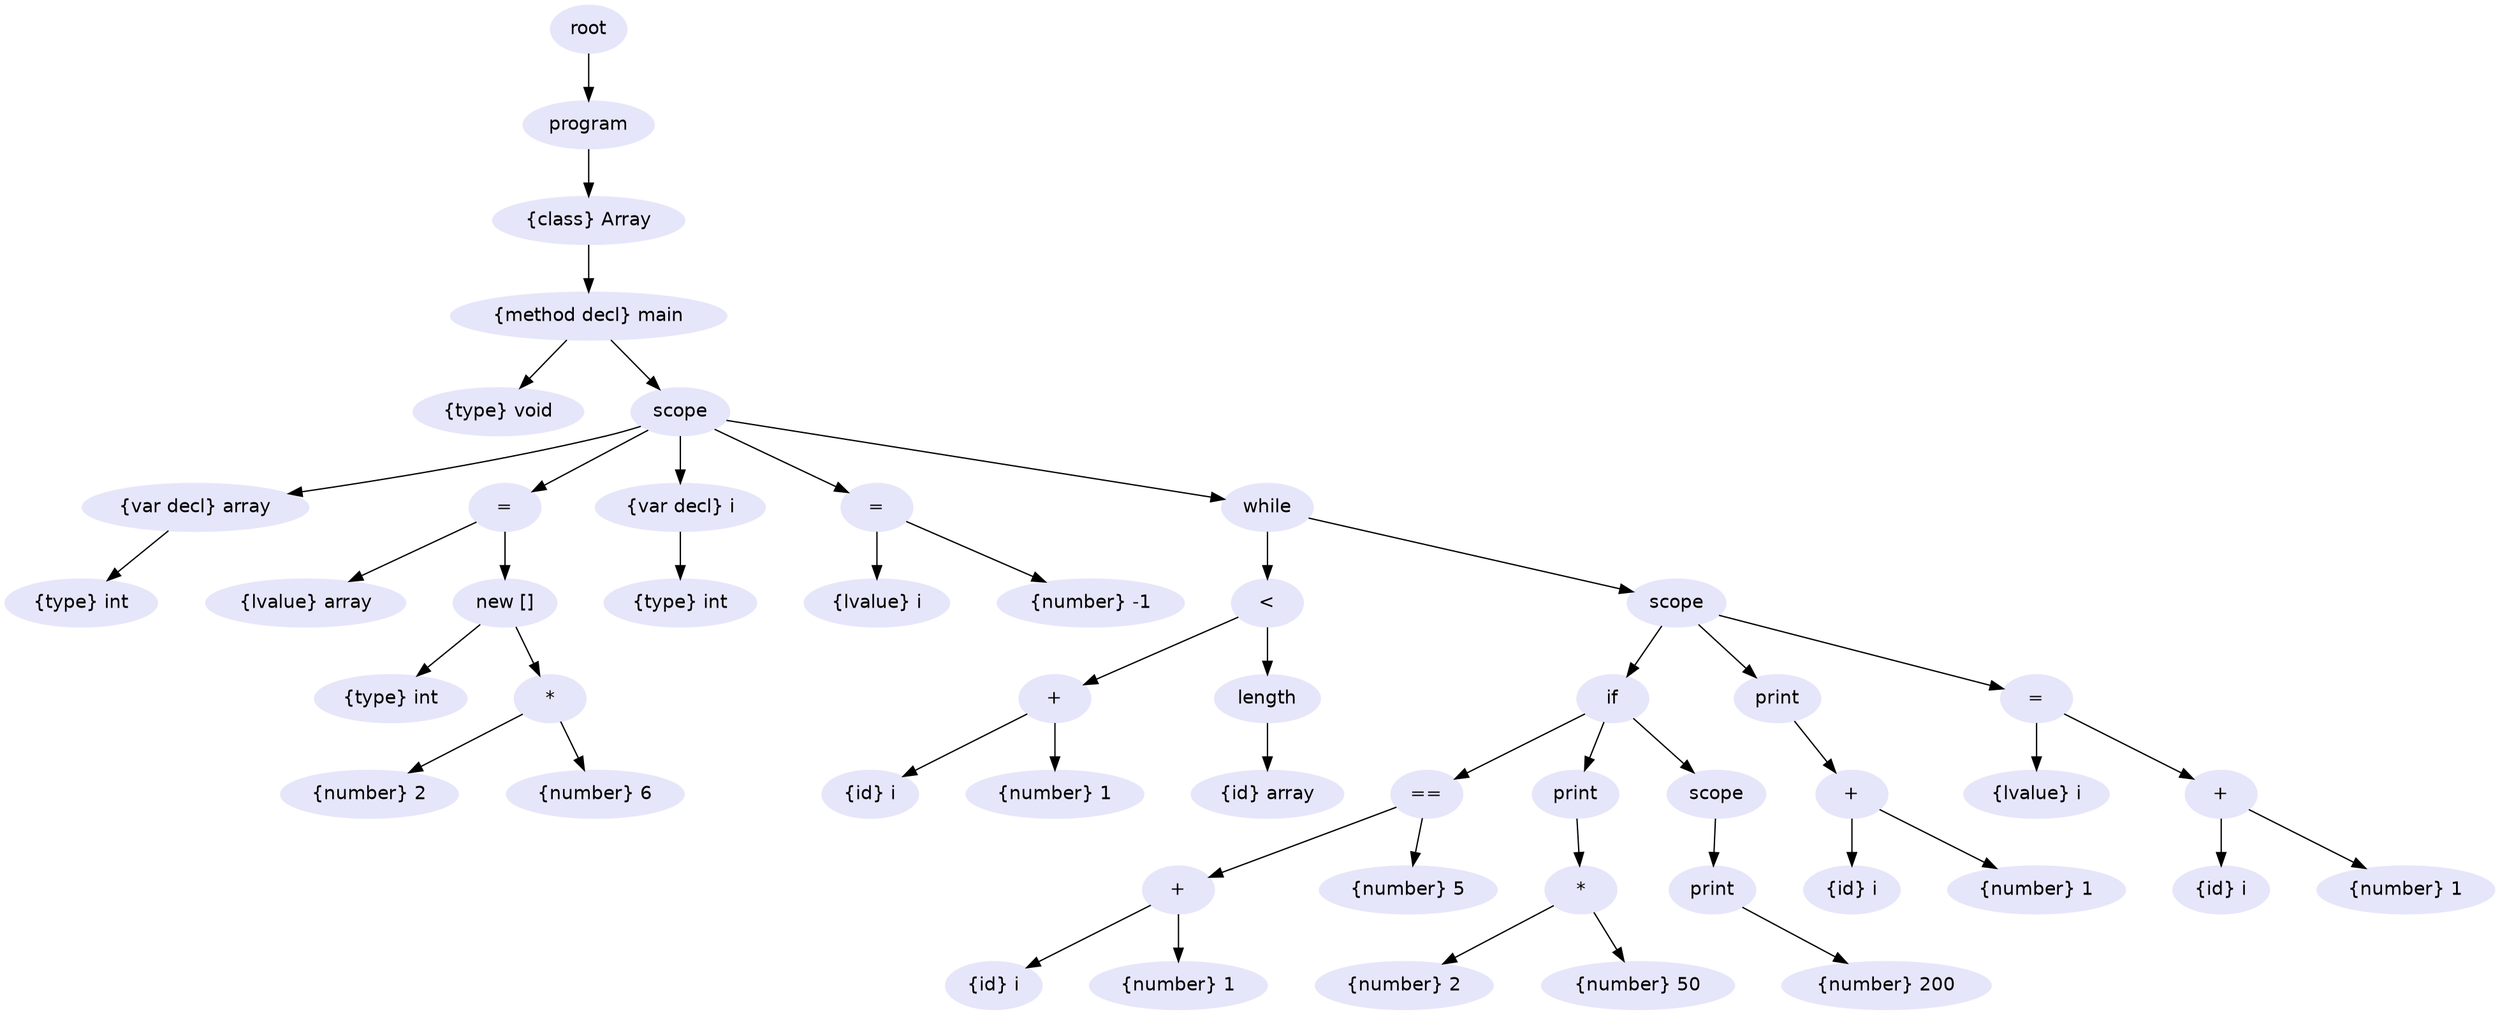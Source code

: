 digraph program {
graph [nodesep=0.5];
node [fontname="Helvetica", color="Lavender", style="filled"];node0 [label="root"];
node0x55f6010f17d0 [label="program"];
node0 -> node0x55f6010f17d0
node0x55f6010f15c0 [label="{class} Array"];
node0x55f6010f17d0 -> node0x55f6010f15c0
node0x55f6010f1750 [label="{method decl} main"];
node0x55f6010f15c0 -> node0x55f6010f1750
node0x55f6010f0e20 [label="{type} void"];
node0x55f6010f1750 -> node0x55f6010f0e20
node0x55f6010f16b0 [label="scope"];
node0x55f6010f1750 -> node0x55f6010f16b0
node0x55f6010f0970 [label="{var decl} array"];
node0x55f6010f16b0 -> node0x55f6010f0970
node0x55f6010f0920 [label="{type} int"];
node0x55f6010f0970 -> node0x55f6010f0920
node0x55f6010f0b90 [label="="];
node0x55f6010f16b0 -> node0x55f6010f0b90
node0x55f6010f0a10 [label="{lvalue} array"];
node0x55f6010f0b90 -> node0x55f6010f0a10
node0x55f6010f0b50 [label="new []"];
node0x55f6010f0b90 -> node0x55f6010f0b50
node0x55f6010f0a60 [label="{type} int"];
node0x55f6010f0b50 -> node0x55f6010f0a60
node0x55f6010f0b10 [label="*"];
node0x55f6010f0b50 -> node0x55f6010f0b10
node0x55f6010f0ab0 [label="{number} 2"];
node0x55f6010f0b10 -> node0x55f6010f0ab0
node0x55f6010f0ae0 [label="{number} 6"];
node0x55f6010f0b10 -> node0x55f6010f0ae0
node0x55f6010f0c80 [label="{var decl} i"];
node0x55f6010f16b0 -> node0x55f6010f0c80
node0x55f6010f0c30 [label="{type} int"];
node0x55f6010f0c80 -> node0x55f6010f0c30
node0x55f6010f0d70 [label="="];
node0x55f6010f16b0 -> node0x55f6010f0d70
node0x55f6010f0ce0 [label="{lvalue} i"];
node0x55f6010f0d70 -> node0x55f6010f0ce0
node0x55f6010f0c00 [label="{number} -1"];
node0x55f6010f0d70 -> node0x55f6010f0c00
node0x55f6010f1500 [label="while"];
node0x55f6010f16b0 -> node0x55f6010f1500
node0x55f6010f0f20 [label="<"];
node0x55f6010f1500 -> node0x55f6010f0f20
node0x55f6010f0e70 [label="+"];
node0x55f6010f0f20 -> node0x55f6010f0e70
node0x55f6010f0d30 [label="{id} i"];
node0x55f6010f0e70 -> node0x55f6010f0d30
node0x55f6010f0bd0 [label="{number} 1"];
node0x55f6010f0e70 -> node0x55f6010f0bd0
node0x55f6010f0ef0 [label="length"];
node0x55f6010f0f20 -> node0x55f6010f0ef0
node0x55f6010f0eb0 [label="{id} array"];
node0x55f6010f0ef0 -> node0x55f6010f0eb0
node0x55f6010f1540 [label="scope"];
node0x55f6010f1500 -> node0x55f6010f1540
node0x55f6010f11f0 [label="if"];
node0x55f6010f1540 -> node0x55f6010f11f0
node0x55f6010f1040 [label="=="];
node0x55f6010f11f0 -> node0x55f6010f1040
node0x55f6010f0fd0 [label="+"];
node0x55f6010f1040 -> node0x55f6010f0fd0
node0x55f6010f0f60 [label="{id} i"];
node0x55f6010f0fd0 -> node0x55f6010f0f60
node0x55f6010f0fa0 [label="{number} 1"];
node0x55f6010f0fd0 -> node0x55f6010f0fa0
node0x55f6010f1010 [label="{number} 5"];
node0x55f6010f1040 -> node0x55f6010f1010
node0x55f6010f1120 [label="print"];
node0x55f6010f11f0 -> node0x55f6010f1120
node0x55f6010f10e0 [label="*"];
node0x55f6010f1120 -> node0x55f6010f10e0
node0x55f6010f1080 [label="{number} 2"];
node0x55f6010f10e0 -> node0x55f6010f1080
node0x55f6010f10b0 [label="{number} 50"];
node0x55f6010f10e0 -> node0x55f6010f10b0
node0x55f6010f11b0 [label="scope"];
node0x55f6010f11f0 -> node0x55f6010f11b0
node0x55f6010f1180 [label="print"];
node0x55f6010f11b0 -> node0x55f6010f1180
node0x55f6010f1150 [label="{number} 200"];
node0x55f6010f1180 -> node0x55f6010f1150
node0x55f6010f1310 [label="print"];
node0x55f6010f1540 -> node0x55f6010f1310
node0x55f6010f12d0 [label="+"];
node0x55f6010f1310 -> node0x55f6010f12d0
node0x55f6010f1260 [label="{id} i"];
node0x55f6010f12d0 -> node0x55f6010f1260
node0x55f6010f12a0 [label="{number} 1"];
node0x55f6010f12d0 -> node0x55f6010f12a0
node0x55f6010f1470 [label="="];
node0x55f6010f1540 -> node0x55f6010f1470
node0x55f6010f13a0 [label="{lvalue} i"];
node0x55f6010f1470 -> node0x55f6010f13a0
node0x55f6010f1430 [label="+"];
node0x55f6010f1470 -> node0x55f6010f1430
node0x55f6010f13f0 [label="{id} i"];
node0x55f6010f1430 -> node0x55f6010f13f0
node0x55f6010f1340 [label="{number} 1"];
node0x55f6010f1430 -> node0x55f6010f1340
}
